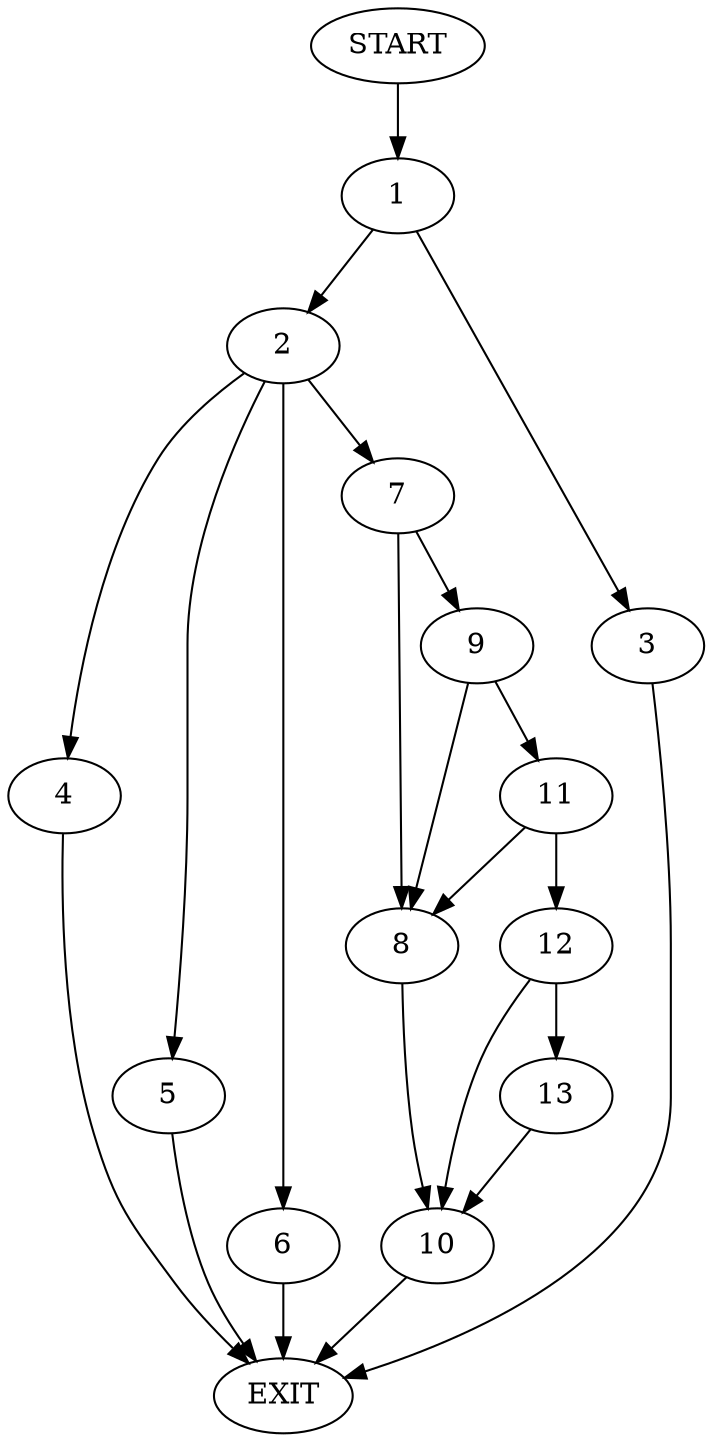 digraph {
0 [label="START"]
14 [label="EXIT"]
0 -> 1
1 -> 2
1 -> 3
3 -> 14
2 -> 4
2 -> 5
2 -> 6
2 -> 7
7 -> 8
7 -> 9
6 -> 14
4 -> 14
5 -> 14
8 -> 10
9 -> 8
9 -> 11
11 -> 8
11 -> 12
12 -> 13
12 -> 10
10 -> 14
13 -> 10
}
